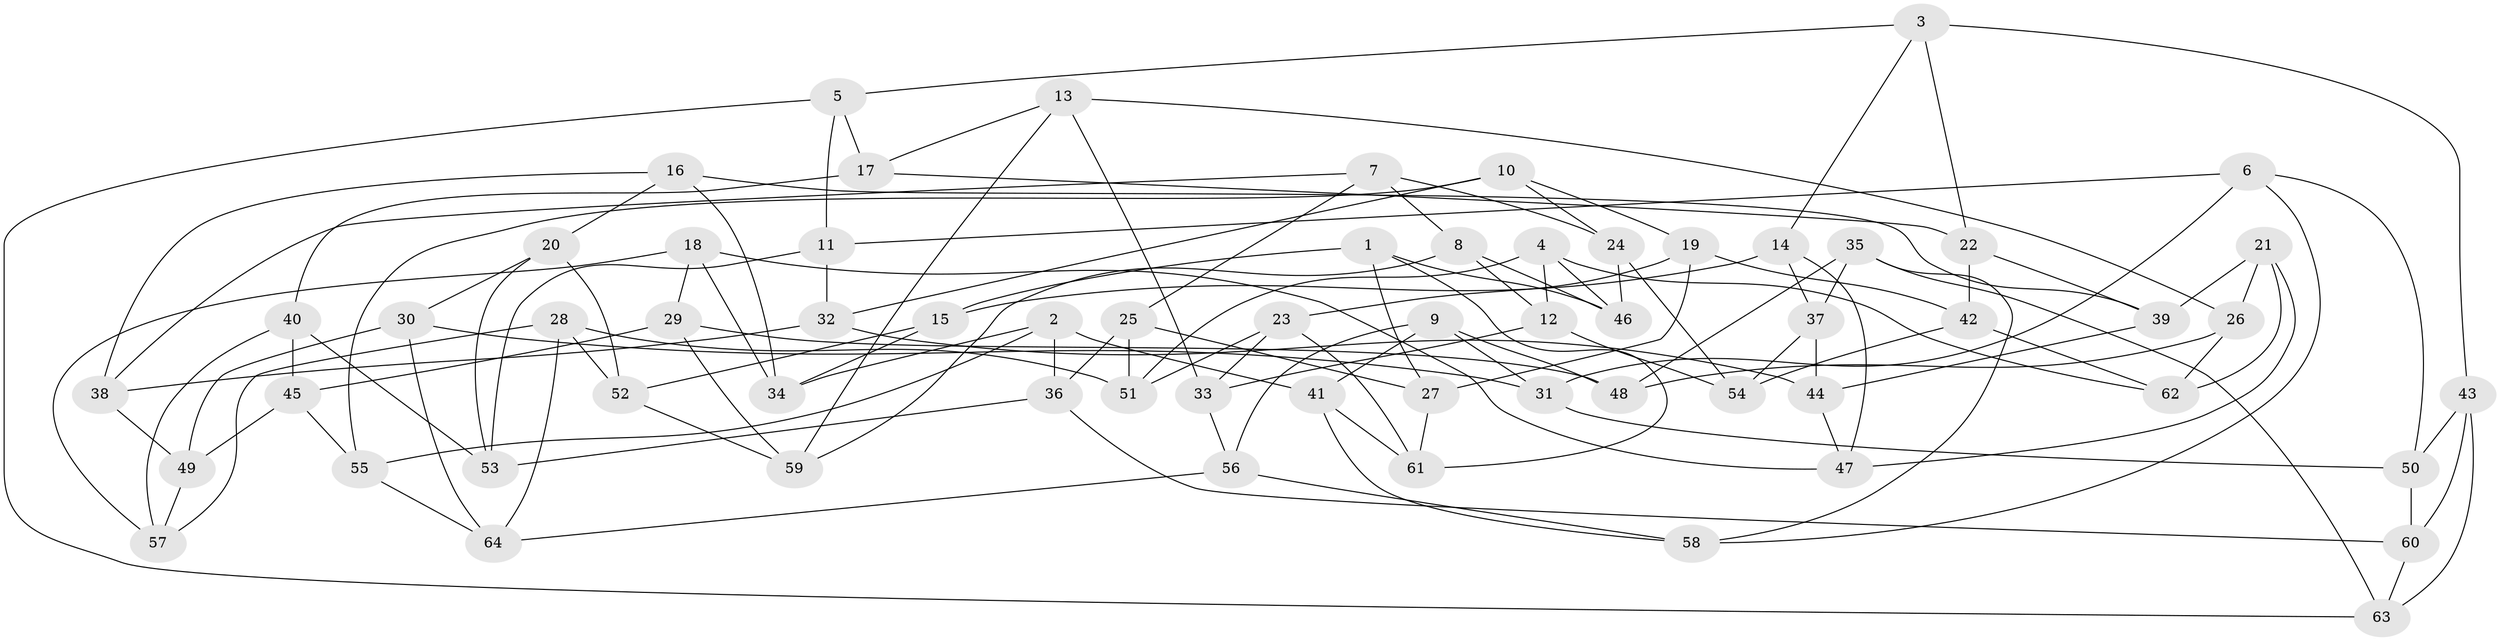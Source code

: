 // Generated by graph-tools (version 1.1) at 2025/26/03/09/25 03:26:57]
// undirected, 64 vertices, 128 edges
graph export_dot {
graph [start="1"]
  node [color=gray90,style=filled];
  1;
  2;
  3;
  4;
  5;
  6;
  7;
  8;
  9;
  10;
  11;
  12;
  13;
  14;
  15;
  16;
  17;
  18;
  19;
  20;
  21;
  22;
  23;
  24;
  25;
  26;
  27;
  28;
  29;
  30;
  31;
  32;
  33;
  34;
  35;
  36;
  37;
  38;
  39;
  40;
  41;
  42;
  43;
  44;
  45;
  46;
  47;
  48;
  49;
  50;
  51;
  52;
  53;
  54;
  55;
  56;
  57;
  58;
  59;
  60;
  61;
  62;
  63;
  64;
  1 -- 15;
  1 -- 46;
  1 -- 61;
  1 -- 27;
  2 -- 55;
  2 -- 36;
  2 -- 34;
  2 -- 41;
  3 -- 43;
  3 -- 14;
  3 -- 5;
  3 -- 22;
  4 -- 62;
  4 -- 46;
  4 -- 12;
  4 -- 51;
  5 -- 11;
  5 -- 63;
  5 -- 17;
  6 -- 31;
  6 -- 11;
  6 -- 58;
  6 -- 50;
  7 -- 38;
  7 -- 25;
  7 -- 8;
  7 -- 24;
  8 -- 12;
  8 -- 46;
  8 -- 59;
  9 -- 41;
  9 -- 56;
  9 -- 31;
  9 -- 48;
  10 -- 19;
  10 -- 32;
  10 -- 24;
  10 -- 55;
  11 -- 32;
  11 -- 53;
  12 -- 54;
  12 -- 33;
  13 -- 26;
  13 -- 17;
  13 -- 59;
  13 -- 33;
  14 -- 15;
  14 -- 47;
  14 -- 37;
  15 -- 52;
  15 -- 34;
  16 -- 38;
  16 -- 39;
  16 -- 20;
  16 -- 34;
  17 -- 22;
  17 -- 40;
  18 -- 47;
  18 -- 34;
  18 -- 57;
  18 -- 29;
  19 -- 42;
  19 -- 23;
  19 -- 27;
  20 -- 53;
  20 -- 52;
  20 -- 30;
  21 -- 26;
  21 -- 62;
  21 -- 39;
  21 -- 47;
  22 -- 42;
  22 -- 39;
  23 -- 33;
  23 -- 51;
  23 -- 61;
  24 -- 46;
  24 -- 54;
  25 -- 36;
  25 -- 27;
  25 -- 51;
  26 -- 48;
  26 -- 62;
  27 -- 61;
  28 -- 51;
  28 -- 57;
  28 -- 52;
  28 -- 64;
  29 -- 45;
  29 -- 48;
  29 -- 59;
  30 -- 64;
  30 -- 31;
  30 -- 49;
  31 -- 50;
  32 -- 44;
  32 -- 38;
  33 -- 56;
  35 -- 48;
  35 -- 63;
  35 -- 37;
  35 -- 58;
  36 -- 53;
  36 -- 60;
  37 -- 54;
  37 -- 44;
  38 -- 49;
  39 -- 44;
  40 -- 57;
  40 -- 53;
  40 -- 45;
  41 -- 58;
  41 -- 61;
  42 -- 62;
  42 -- 54;
  43 -- 50;
  43 -- 60;
  43 -- 63;
  44 -- 47;
  45 -- 49;
  45 -- 55;
  49 -- 57;
  50 -- 60;
  52 -- 59;
  55 -- 64;
  56 -- 64;
  56 -- 58;
  60 -- 63;
}
